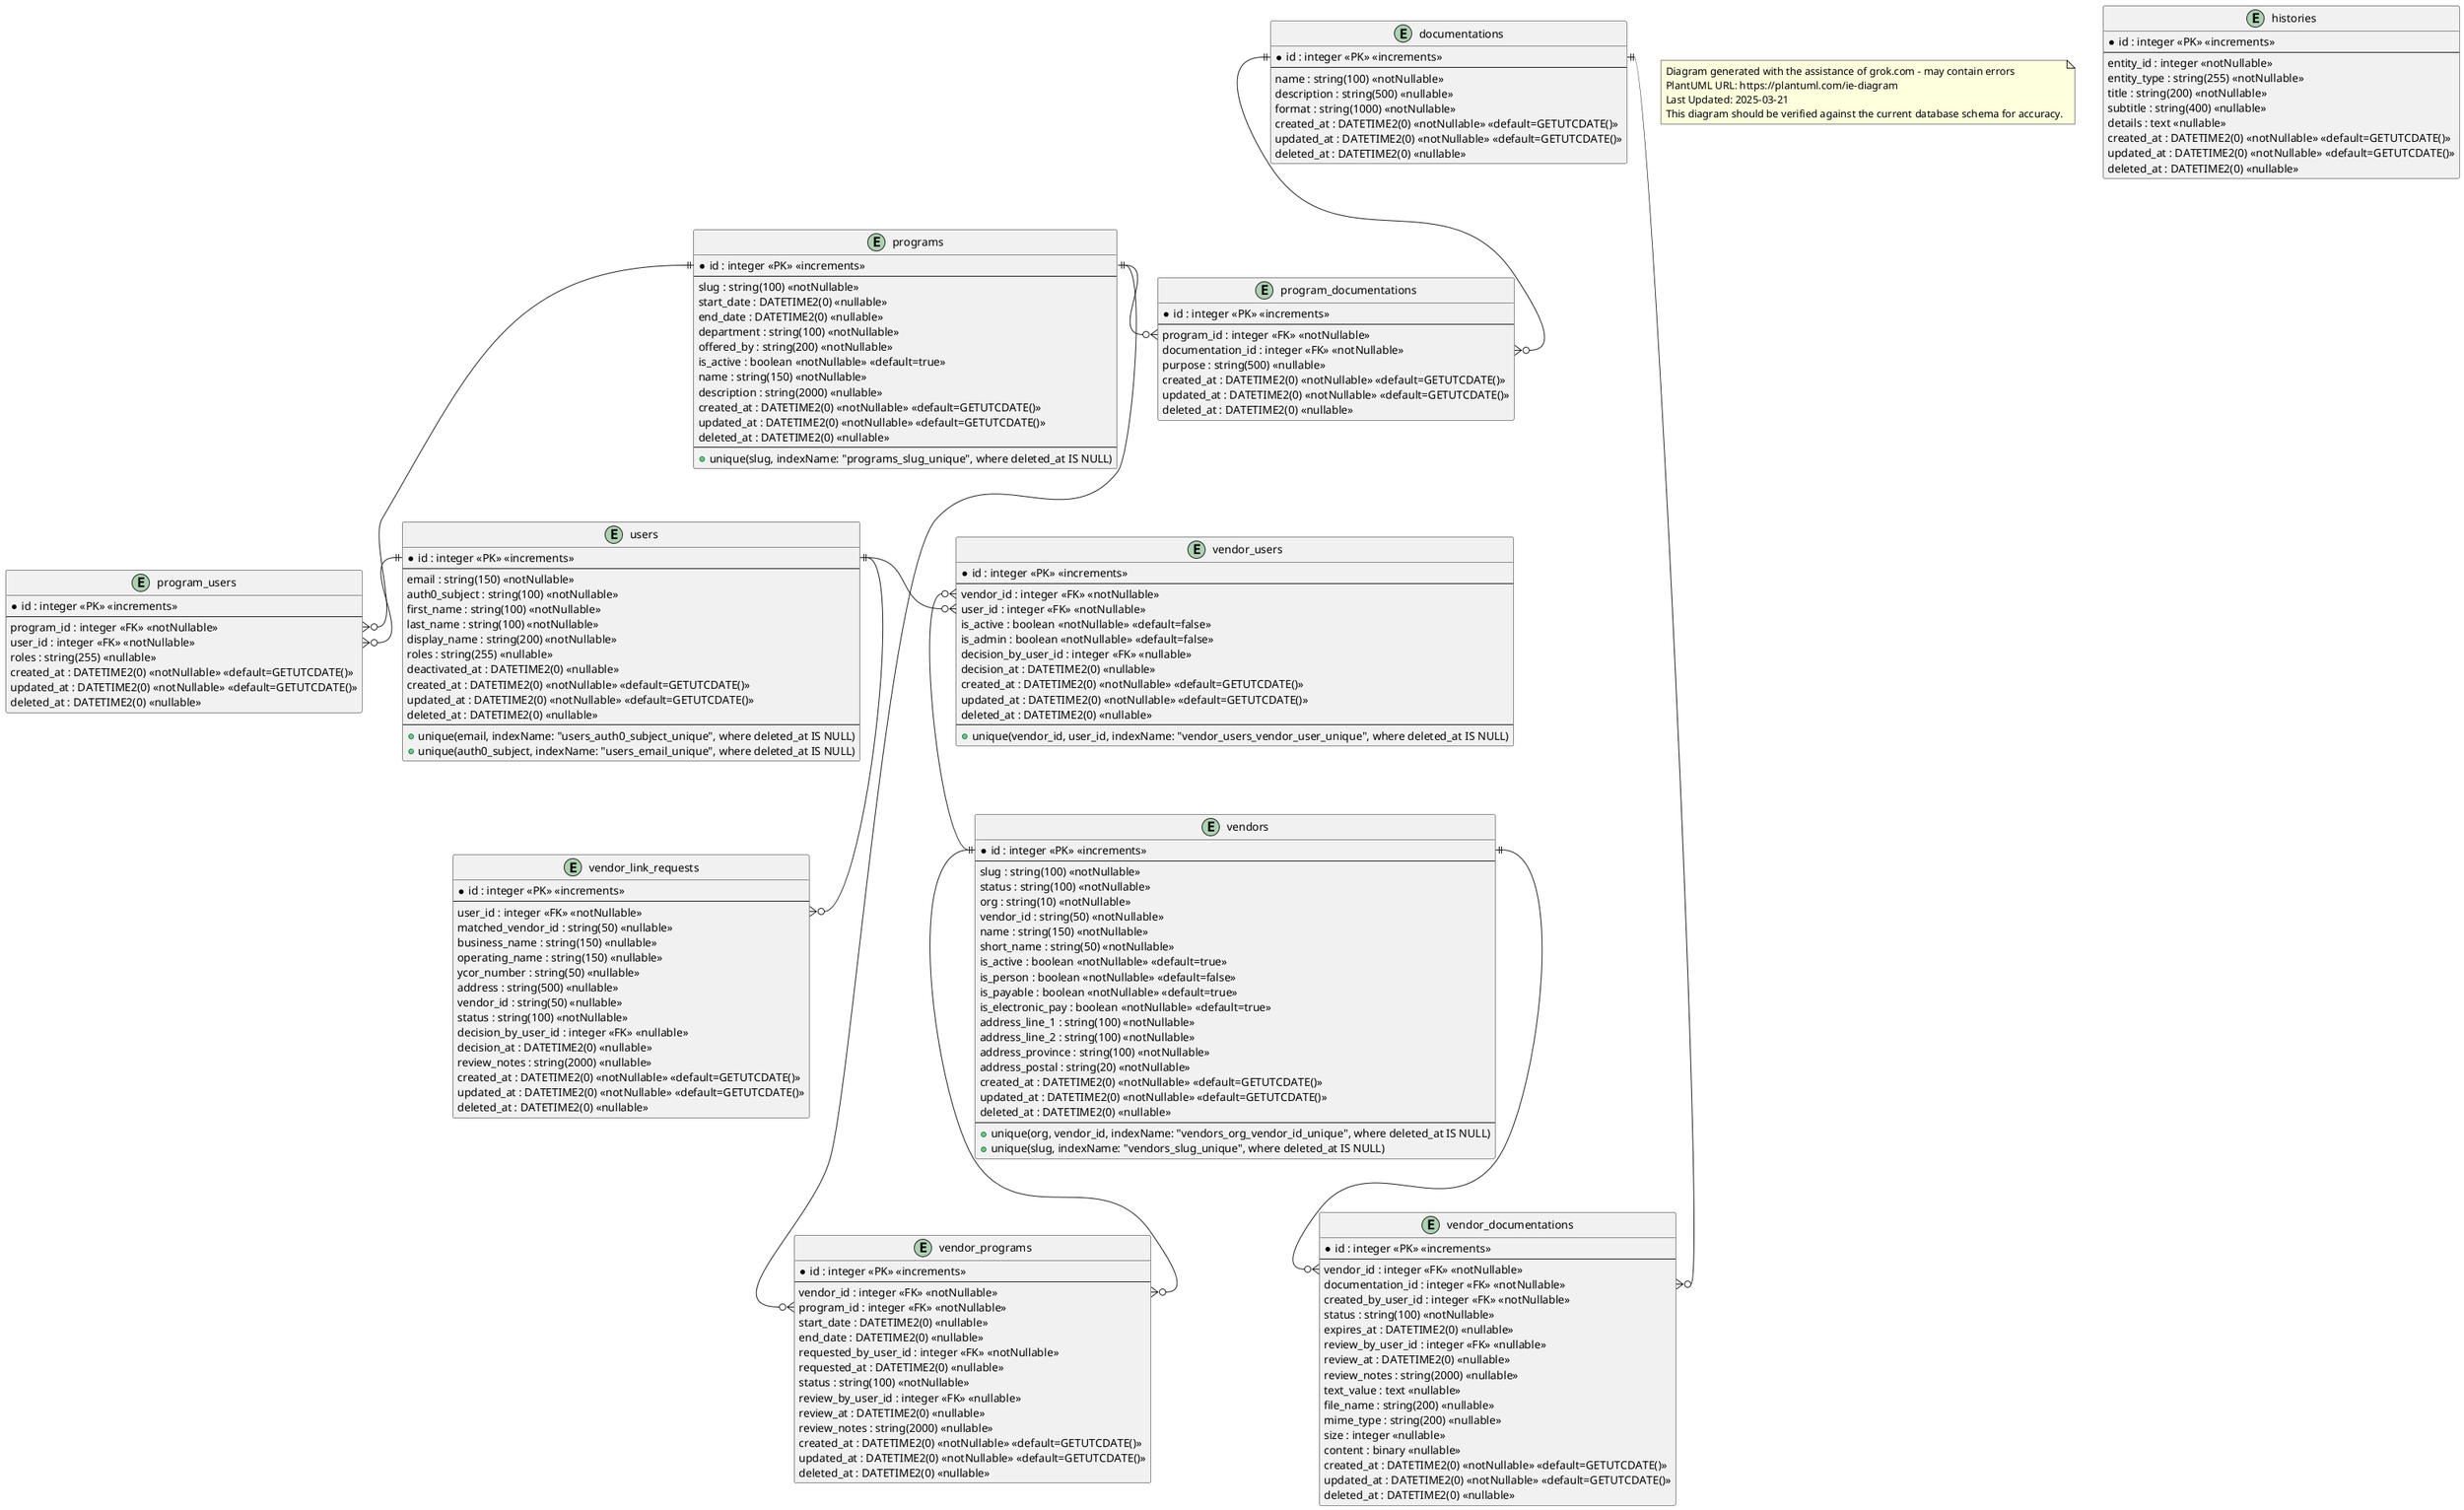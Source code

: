 @startuml
top to bottom direction

note as Disclaimer
Diagram generated with the assistance of grok.com - may contain errors
PlantUML URL: https://plantuml.com/ie-diagram
Last Updated: 2025-03-21
This diagram should be verified against the current database schema for accuracy.
end note

' Entities (Tables)
entity "users" {
  * id : integer <<PK>> <<increments>>
  --
  email : string(150) <<notNullable>>
  auth0_subject : string(100) <<notNullable>>
  first_name : string(100) <<notNullable>>
  last_name : string(100) <<notNullable>>
  display_name : string(200) <<notNullable>>
  roles : string(255) <<nullable>>
  deactivated_at : DATETIME2(0) <<nullable>>
  created_at : DATETIME2(0) <<notNullable>> <<default=GETUTCDATE()>>
  updated_at : DATETIME2(0) <<notNullable>> <<default=GETUTCDATE()>>
  deleted_at : DATETIME2(0) <<nullable>>
  --
  + unique(email, indexName: "users_auth0_subject_unique", where deleted_at IS NULL)
  + unique(auth0_subject, indexName: "users_email_unique", where deleted_at IS NULL)
}

entity "vendor_users" {
  * id : integer <<PK>> <<increments>>
  --
  vendor_id : integer <<FK>> <<notNullable>>
  user_id : integer <<FK>> <<notNullable>>
  is_active : boolean <<notNullable>> <<default=false>>
  is_admin : boolean <<notNullable>> <<default=false>>
  decision_by_user_id : integer <<FK>> <<nullable>>
  decision_at : DATETIME2(0) <<nullable>>
  created_at : DATETIME2(0) <<notNullable>> <<default=GETUTCDATE()>>
  updated_at : DATETIME2(0) <<notNullable>> <<default=GETUTCDATE()>>
  deleted_at : DATETIME2(0) <<nullable>>
  --
  + unique(vendor_id, user_id, indexName: "vendor_users_vendor_user_unique", where deleted_at IS NULL)
}

entity "program_users" {
  * id : integer <<PK>> <<increments>>
  --
  program_id : integer <<FK>> <<notNullable>>
  user_id : integer <<FK>> <<notNullable>>
  roles : string(255) <<nullable>>
  created_at : DATETIME2(0) <<notNullable>> <<default=GETUTCDATE()>>
  updated_at : DATETIME2(0) <<notNullable>> <<default=GETUTCDATE()>>
  deleted_at : DATETIME2(0) <<nullable>>
}

entity "vendors" {
  * id : integer <<PK>> <<increments>>
  --
  slug : string(100) <<notNullable>>
  status : string(100) <<notNullable>>
  org : string(10) <<notNullable>>
  vendor_id : string(50) <<notNullable>>
  name : string(150) <<notNullable>>
  short_name : string(50) <<notNullable>>
  is_active : boolean <<notNullable>> <<default=true>>
  is_person : boolean <<notNullable>> <<default=false>>
  is_payable : boolean <<notNullable>> <<default=true>>
  is_electronic_pay : boolean <<notNullable>> <<default=true>>
  address_line_1 : string(100) <<notNullable>>
  address_line_2 : string(100) <<notNullable>>
  address_province : string(100) <<notNullable>>
  address_postal : string(20) <<notNullable>>
  created_at : DATETIME2(0) <<notNullable>> <<default=GETUTCDATE()>>
  updated_at : DATETIME2(0) <<notNullable>> <<default=GETUTCDATE()>>
  deleted_at : DATETIME2(0) <<nullable>>
  --
  + unique(org, vendor_id, indexName: "vendors_org_vendor_id_unique", where deleted_at IS NULL)
  + unique(slug, indexName: "vendors_slug_unique", where deleted_at IS NULL)
}

entity "vendor_programs" {
  * id : integer <<PK>> <<increments>>
  --
  vendor_id : integer <<FK>> <<notNullable>>
  program_id : integer <<FK>> <<notNullable>>
  start_date : DATETIME2(0) <<nullable>>
  end_date : DATETIME2(0) <<nullable>>
  requested_by_user_id : integer <<FK>> <<notNullable>>
  requested_at : DATETIME2(0) <<nullable>>
  status : string(100) <<notNullable>>
  review_by_user_id : integer <<FK>> <<nullable>>
  review_at : DATETIME2(0) <<nullable>>
  review_notes : string(2000) <<nullable>>
  created_at : DATETIME2(0) <<notNullable>> <<default=GETUTCDATE()>>
  updated_at : DATETIME2(0) <<notNullable>> <<default=GETUTCDATE()>>
  deleted_at : DATETIME2(0) <<nullable>>
}

entity "vendor_documentations" {
  * id : integer <<PK>> <<increments>>
  --
  vendor_id : integer <<FK>> <<notNullable>>
  documentation_id : integer <<FK>> <<notNullable>>
  created_by_user_id : integer <<FK>> <<notNullable>>
  status : string(100) <<notNullable>>
  expires_at : DATETIME2(0) <<nullable>>
  review_by_user_id : integer <<FK>> <<nullable>>
  review_at : DATETIME2(0) <<nullable>>
  review_notes : string(2000) <<nullable>>
  text_value : text <<nullable>>
  file_name : string(200) <<nullable>>
  mime_type : string(200) <<nullable>>
  size : integer <<nullable>>
  content : binary <<nullable>>
  created_at : DATETIME2(0) <<notNullable>> <<default=GETUTCDATE()>>
  updated_at : DATETIME2(0) <<notNullable>> <<default=GETUTCDATE()>>
  deleted_at : DATETIME2(0) <<nullable>>
}

entity "vendor_link_requests" {
  * id : integer <<PK>> <<increments>>
  --
  user_id : integer <<FK>> <<notNullable>>
  matched_vendor_id : string(50) <<nullable>>
  business_name : string(150) <<nullable>>
  operating_name : string(150) <<nullable>>
  ycor_number : string(50) <<nullable>>
  address : string(500) <<nullable>>
  vendor_id : string(50) <<nullable>>
  status : string(100) <<notNullable>>
  decision_by_user_id : integer <<FK>> <<nullable>>
  decision_at : DATETIME2(0) <<nullable>>
  review_notes : string(2000) <<nullable>>
  created_at : DATETIME2(0) <<notNullable>> <<default=GETUTCDATE()>>
  updated_at : DATETIME2(0) <<notNullable>> <<default=GETUTCDATE()>>
  deleted_at : DATETIME2(0) <<nullable>>
}

together {
entity "programs" {
  * id : integer <<PK>> <<increments>>
  --
  slug : string(100) <<notNullable>>
  start_date : DATETIME2(0) <<nullable>>
  end_date : DATETIME2(0) <<nullable>>
  department : string(100) <<notNullable>>
  offered_by : string(200) <<notNullable>>
  is_active : boolean <<notNullable>> <<default=true>>
  name : string(150) <<notNullable>>
  description : string(2000) <<nullable>>
  created_at : DATETIME2(0) <<notNullable>> <<default=GETUTCDATE()>>
  updated_at : DATETIME2(0) <<notNullable>> <<default=GETUTCDATE()>>
  deleted_at : DATETIME2(0) <<nullable>>
  --
  + unique(slug, indexName: "programs_slug_unique", where deleted_at IS NULL)
}

entity "program_documentations" {
  * id : integer <<PK>> <<increments>>
  --
  program_id : integer <<FK>> <<notNullable>>
  documentation_id : integer <<FK>> <<notNullable>>
  purpose : string(500) <<nullable>>
  created_at : DATETIME2(0) <<notNullable>> <<default=GETUTCDATE()>>
  updated_at : DATETIME2(0) <<notNullable>> <<default=GETUTCDATE()>>
  deleted_at : DATETIME2(0) <<nullable>>
}
}
entity "histories" {
  * id : integer <<PK>> <<increments>>
  --
  entity_id : integer <<notNullable>>
  entity_type : string(255) <<notNullable>>
  title : string(200) <<notNullable>>
  subtitle : string(400) <<nullable>>
  details : text <<nullable>>
  created_at : DATETIME2(0) <<notNullable>> <<default=GETUTCDATE()>>
  updated_at : DATETIME2(0) <<notNullable>> <<default=GETUTCDATE()>>
  deleted_at : DATETIME2(0) <<nullable>>
}

entity "documentations" {
  * id : integer <<PK>> <<increments>>
  --
  name : string(100) <<notNullable>>
  description : string(500) <<nullable>>
  format : string(1000) <<notNullable>>
  created_at : DATETIME2(0) <<notNullable>> <<default=GETUTCDATE()>>
  updated_at : DATETIME2(0) <<notNullable>> <<default=GETUTCDATE()>>
  deleted_at : DATETIME2(0) <<nullable>>
}

' Relationships (Foreign Keys)
vendors::id ||-up-o{ vendor_users::vendor_id
users::id ||-right-o{ vendor_users::user_id

vendors::id ||--o{ vendor_programs::vendor_id
programs::id ||--o{ vendor_programs::program_id

programs::id ||--o{ program_users::program_id
users::id ||-left-o{ program_users::user_id

programs::id ||-right-o{ program_documentations::program_id
documentations::id ||--o{ program_documentations::documentation_id

vendors::id ||--o{ vendor_documentations::vendor_id
documentations::id ||--o{ vendor_documentations::documentation_id

users::id ||--o{ vendor_link_requests::user_id
@enduml

